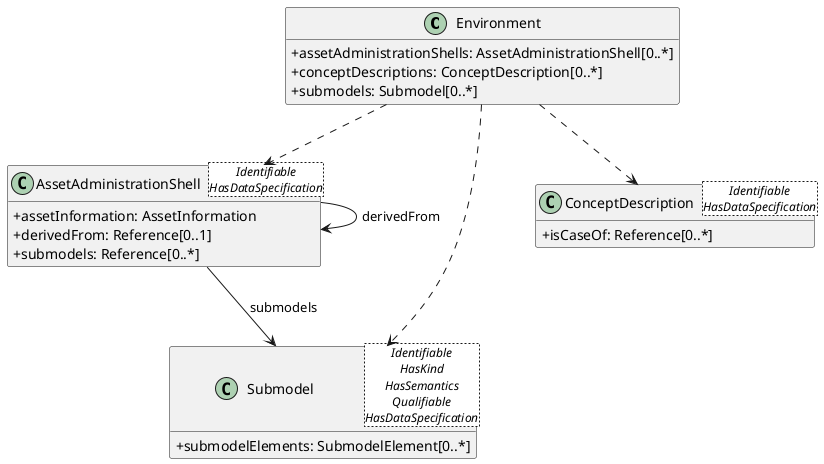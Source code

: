 @startuml
skinparam classAttributeIconSize 0
hide methods

class Environment {
  +assetAdministrationShells: AssetAdministrationShell[0..*] 
  +conceptDescriptions: ConceptDescription[0..*] 
  +submodels: Submodel[0..*] 
}
class AssetAdministrationShell<Identifiable\nHasDataSpecification> {
  +assetInformation: AssetInformation 
  +derivedFrom: Reference[0..1] 
  +submodels: Reference[0..*] 
}
class Submodel<Identifiable\nHasKind\nHasSemantics\nQualifiable\nHasDataSpecification> {
  +submodelElements: SubmodelElement[0..*] 
}
class ConceptDescription<Identifiable\nHasDataSpecification> {
  +isCaseOf: Reference[0..*] 
}
Environment ..> AssetAdministrationShell
Environment ..> Submodel
Environment ..> ConceptDescription
AssetAdministrationShell --> Submodel : submodels
AssetAdministrationShell --> AssetAdministrationShell : derivedFrom
@enduml